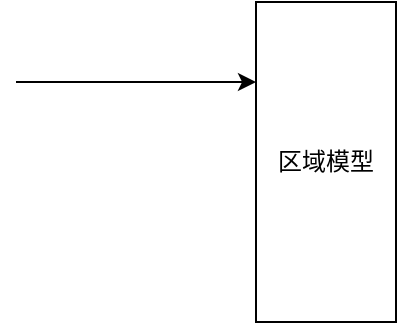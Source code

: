 <mxfile version="24.9.1">
  <diagram name="第 1 页" id="foLWSIHpTmqqNMh0ISx7">
    <mxGraphModel dx="641" dy="380" grid="1" gridSize="10" guides="1" tooltips="1" connect="1" arrows="1" fold="1" page="1" pageScale="1" pageWidth="827" pageHeight="1169" math="0" shadow="0">
      <root>
        <mxCell id="0" />
        <mxCell id="1" parent="0" />
        <mxCell id="TyPNuILmBBEq8IkLMZBc-1" value="区域模型" style="rounded=0;whiteSpace=wrap;html=1;" vertex="1" parent="1">
          <mxGeometry x="440" y="140" width="70" height="160" as="geometry" />
        </mxCell>
        <mxCell id="TyPNuILmBBEq8IkLMZBc-2" value="" style="endArrow=classic;html=1;rounded=0;entryX=0;entryY=0.25;entryDx=0;entryDy=0;" edge="1" parent="1" target="TyPNuILmBBEq8IkLMZBc-1">
          <mxGeometry width="50" height="50" relative="1" as="geometry">
            <mxPoint x="320" y="180" as="sourcePoint" />
            <mxPoint x="460" y="260" as="targetPoint" />
          </mxGeometry>
        </mxCell>
      </root>
    </mxGraphModel>
  </diagram>
</mxfile>
